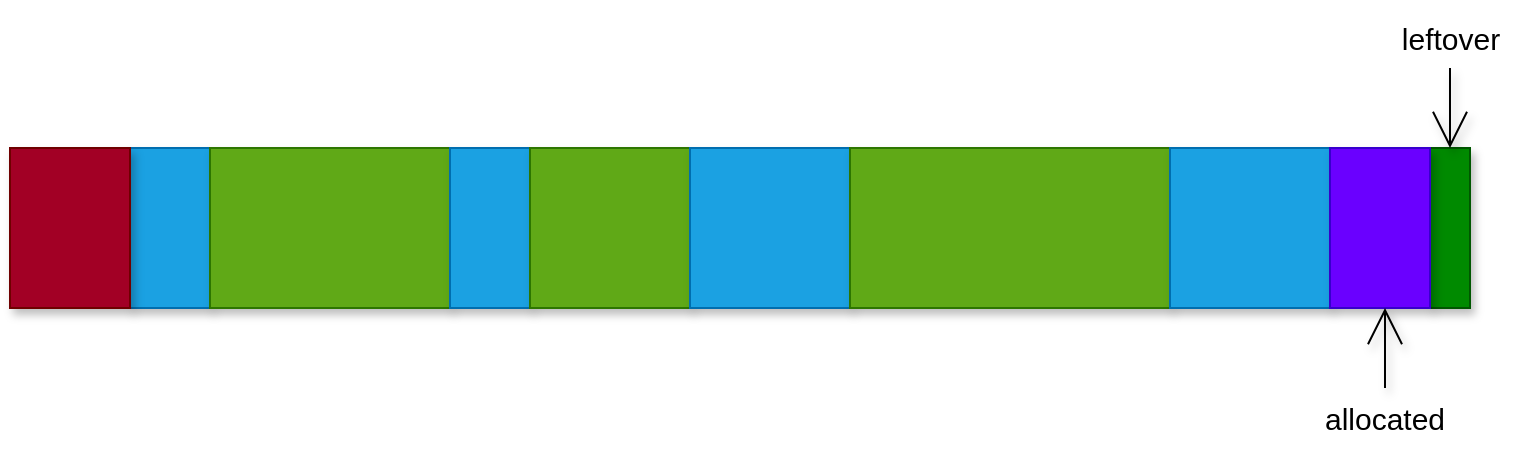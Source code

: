 <mxfile>
    <diagram id="Sfg9Xz7_ZVF850hjzPi7" name="Page-1">
        <mxGraphModel dx="1435" dy="1729" grid="1" gridSize="10" guides="1" tooltips="1" connect="1" arrows="1" fold="1" page="1" pageScale="1" pageWidth="850" pageHeight="1100" math="0" shadow="0">
            <root>
                <mxCell id="0"/>
                <mxCell id="1" parent="0"/>
                <mxCell id="2" value="" style="rounded=0;whiteSpace=wrap;html=1;fillColor=#1ba1e2;strokeColor=#006EAF;fontColor=#ffffff;shadow=1;" vertex="1" parent="1">
                    <mxGeometry x="70" y="70" width="40" height="80" as="geometry"/>
                </mxCell>
                <mxCell id="3" value="" style="rounded=0;whiteSpace=wrap;html=1;fillColor=#60a917;strokeColor=#2D7600;fontColor=#ffffff;shadow=1;" vertex="1" parent="1">
                    <mxGeometry x="110" y="70" width="120" height="80" as="geometry"/>
                </mxCell>
                <mxCell id="4" value="" style="rounded=0;whiteSpace=wrap;html=1;fillColor=#1ba1e2;strokeColor=#006EAF;fontColor=#ffffff;shadow=1;" vertex="1" parent="1">
                    <mxGeometry x="230" y="70" width="40" height="80" as="geometry"/>
                </mxCell>
                <mxCell id="5" value="" style="rounded=0;whiteSpace=wrap;html=1;fillColor=#60a917;strokeColor=#2D7600;fontColor=#ffffff;shadow=1;" vertex="1" parent="1">
                    <mxGeometry x="270" y="70" width="80" height="80" as="geometry"/>
                </mxCell>
                <mxCell id="6" value="" style="rounded=0;whiteSpace=wrap;html=1;fillColor=#1ba1e2;strokeColor=#006EAF;fontColor=#ffffff;shadow=1;" vertex="1" parent="1">
                    <mxGeometry x="350" y="70" width="80" height="80" as="geometry"/>
                </mxCell>
                <mxCell id="7" value="" style="rounded=0;whiteSpace=wrap;html=1;fillColor=#60a917;strokeColor=#2D7600;fontColor=#ffffff;shadow=1;" vertex="1" parent="1">
                    <mxGeometry x="430" y="70" width="160" height="80" as="geometry"/>
                </mxCell>
                <mxCell id="8" value="" style="rounded=0;whiteSpace=wrap;html=1;fillColor=#1ba1e2;strokeColor=#006EAF;fontColor=#ffffff;shadow=1;" vertex="1" parent="1">
                    <mxGeometry x="590" y="70" width="80" height="80" as="geometry"/>
                </mxCell>
                <mxCell id="9" value="" style="rounded=0;whiteSpace=wrap;html=1;fillColor=#008a00;strokeColor=#005700;fontColor=#ffffff;shadow=1;" vertex="1" parent="1">
                    <mxGeometry x="720" y="70" width="20" height="80" as="geometry"/>
                </mxCell>
                <mxCell id="10" value="" style="rounded=0;whiteSpace=wrap;html=1;fillColor=#a20025;strokeColor=#6F0000;fontColor=#ffffff;shadow=1;" vertex="1" parent="1">
                    <mxGeometry x="10" y="70" width="60" height="80" as="geometry"/>
                </mxCell>
                <mxCell id="11" value="" style="rounded=0;whiteSpace=wrap;html=1;fillColor=#6a00ff;strokeColor=#3700CC;fontColor=#ffffff;shadow=1;" vertex="1" parent="1">
                    <mxGeometry x="670" y="70" width="50" height="80" as="geometry"/>
                </mxCell>
                <mxCell id="12" style="edgeStyle=none;html=1;exitX=0.5;exitY=0;exitDx=0;exitDy=0;entryX=0.5;entryY=1;entryDx=0;entryDy=0;fontSize=15;endArrow=open;endFill=0;endSize=16;shadow=1;" edge="1" parent="1" source="13">
                    <mxGeometry relative="1" as="geometry">
                        <mxPoint x="697.5" y="150" as="targetPoint"/>
                    </mxGeometry>
                </mxCell>
                <mxCell id="13" value="allocated" style="text;html=1;strokeColor=none;fillColor=none;align=center;verticalAlign=middle;whiteSpace=wrap;rounded=0;fontSize=15;shadow=1;" vertex="1" parent="1">
                    <mxGeometry x="670" y="190" width="55" height="30" as="geometry"/>
                </mxCell>
                <mxCell id="14" style="edgeStyle=none;html=1;fontSize=15;endArrow=open;endFill=0;endSize=16;shadow=1;entryX=0.5;entryY=0;entryDx=0;entryDy=0;" edge="1" parent="1" target="9">
                    <mxGeometry relative="1" as="geometry">
                        <mxPoint x="728" y="60" as="targetPoint"/>
                        <mxPoint x="730" y="30" as="sourcePoint"/>
                    </mxGeometry>
                </mxCell>
                <mxCell id="15" value="leftover" style="text;html=1;strokeColor=none;fillColor=none;align=center;verticalAlign=middle;whiteSpace=wrap;rounded=0;fontSize=15;shadow=1;" vertex="1" parent="1">
                    <mxGeometry x="702.5" width="55" height="30" as="geometry"/>
                </mxCell>
            </root>
        </mxGraphModel>
    </diagram>
</mxfile>